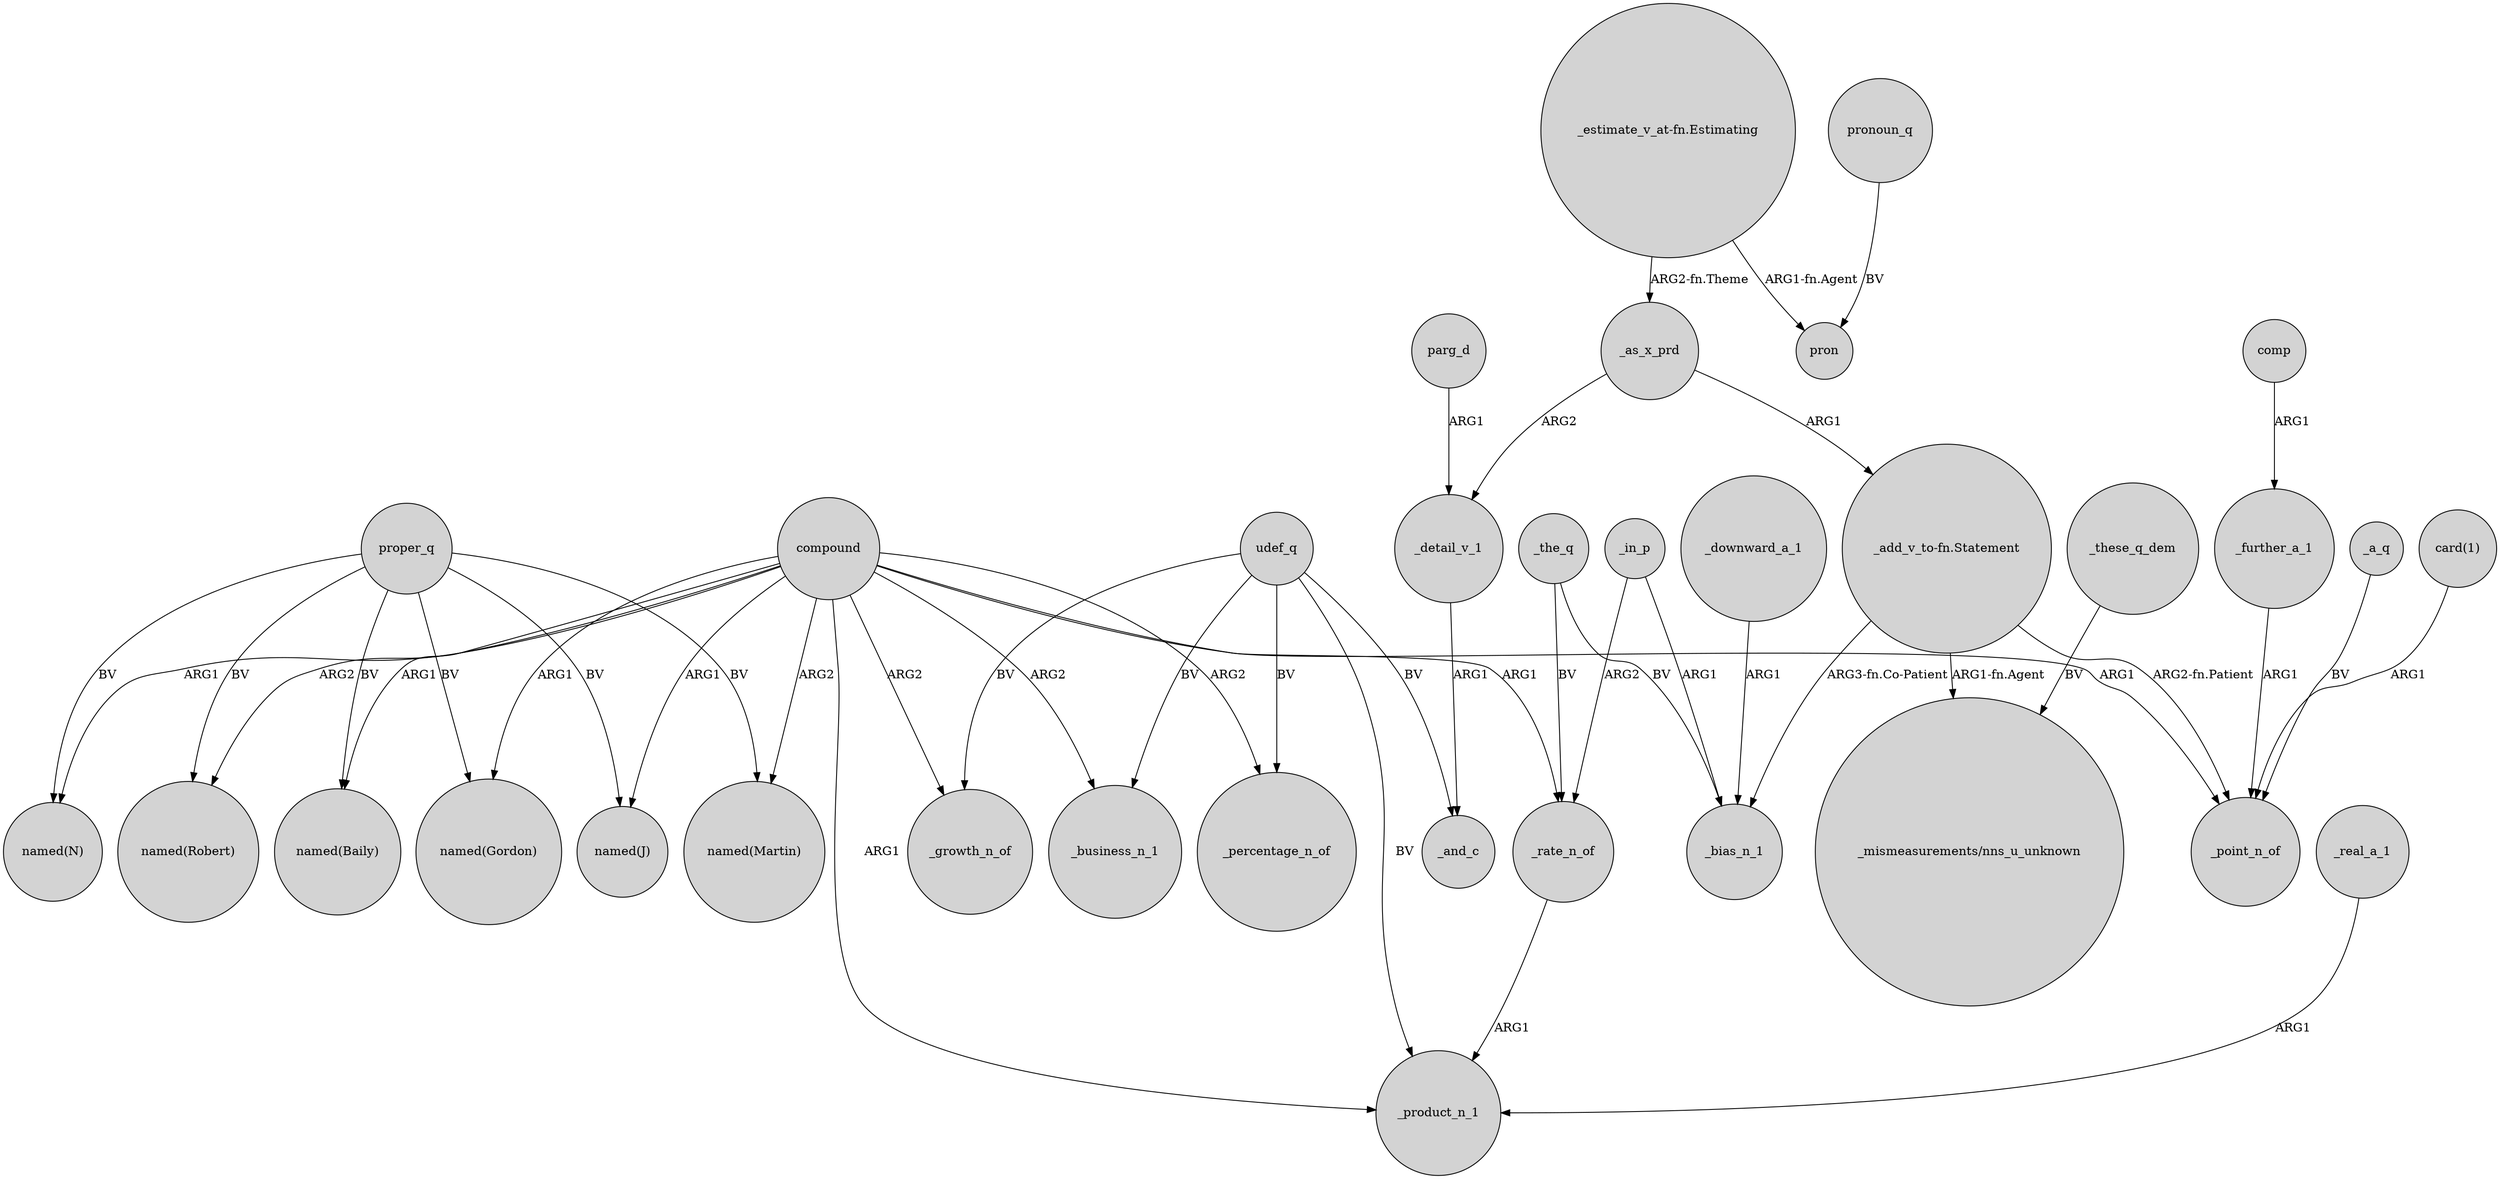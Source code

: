 digraph {
	node [shape=circle style=filled]
	_these_q_dem -> "_mismeasurements/nns_u_unknown" [label=BV]
	compound -> "named(N)" [label=ARG1]
	_further_a_1 -> _point_n_of [label=ARG1]
	compound -> _product_n_1 [label=ARG1]
	"_add_v_to-fn.Statement" -> _bias_n_1 [label="ARG3-fn.Co-Patient"]
	parg_d -> _detail_v_1 [label=ARG1]
	_in_p -> _rate_n_of [label=ARG2]
	compound -> _percentage_n_of [label=ARG2]
	compound -> "named(Robert)" [label=ARG2]
	compound -> _rate_n_of [label=ARG1]
	proper_q -> "named(J)" [label=BV]
	"_estimate_v_at-fn.Estimating" -> _as_x_prd [label="ARG2-fn.Theme"]
	_rate_n_of -> _product_n_1 [label=ARG1]
	compound -> _growth_n_of [label=ARG2]
	_the_q -> _rate_n_of [label=BV]
	compound -> "named(Martin)" [label=ARG2]
	_a_q -> _point_n_of [label=BV]
	_as_x_prd -> "_add_v_to-fn.Statement" [label=ARG1]
	pronoun_q -> pron [label=BV]
	compound -> _point_n_of [label=ARG1]
	_in_p -> _bias_n_1 [label=ARG1]
	comp -> _further_a_1 [label=ARG1]
	proper_q -> "named(N)" [label=BV]
	proper_q -> "named(Robert)" [label=BV]
	"card(1)" -> _point_n_of [label=ARG1]
	compound -> "named(Gordon)" [label=ARG1]
	proper_q -> "named(Baily)" [label=BV]
	"_estimate_v_at-fn.Estimating" -> pron [label="ARG1-fn.Agent"]
	udef_q -> _percentage_n_of [label=BV]
	compound -> _business_n_1 [label=ARG2]
	compound -> "named(Baily)" [label=ARG1]
	_the_q -> _bias_n_1 [label=BV]
	proper_q -> "named(Martin)" [label=BV]
	udef_q -> _product_n_1 [label=BV]
	udef_q -> _business_n_1 [label=BV]
	_detail_v_1 -> _and_c [label=ARG1]
	"_add_v_to-fn.Statement" -> _point_n_of [label="ARG2-fn.Patient"]
	_real_a_1 -> _product_n_1 [label=ARG1]
	_downward_a_1 -> _bias_n_1 [label=ARG1]
	_as_x_prd -> _detail_v_1 [label=ARG2]
	udef_q -> _and_c [label=BV]
	udef_q -> _growth_n_of [label=BV]
	"_add_v_to-fn.Statement" -> "_mismeasurements/nns_u_unknown" [label="ARG1-fn.Agent"]
	proper_q -> "named(Gordon)" [label=BV]
	compound -> "named(J)" [label=ARG1]
}
